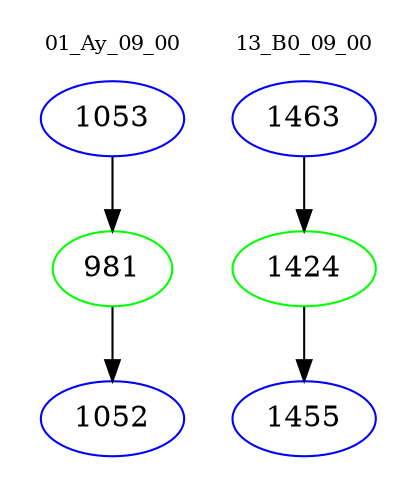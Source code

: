 digraph{
subgraph cluster_0 {
color = white
label = "01_Ay_09_00";
fontsize=10;
T0_1053 [label="1053", color="blue"]
T0_1053 -> T0_981 [color="black"]
T0_981 [label="981", color="green"]
T0_981 -> T0_1052 [color="black"]
T0_1052 [label="1052", color="blue"]
}
subgraph cluster_1 {
color = white
label = "13_B0_09_00";
fontsize=10;
T1_1463 [label="1463", color="blue"]
T1_1463 -> T1_1424 [color="black"]
T1_1424 [label="1424", color="green"]
T1_1424 -> T1_1455 [color="black"]
T1_1455 [label="1455", color="blue"]
}
}
